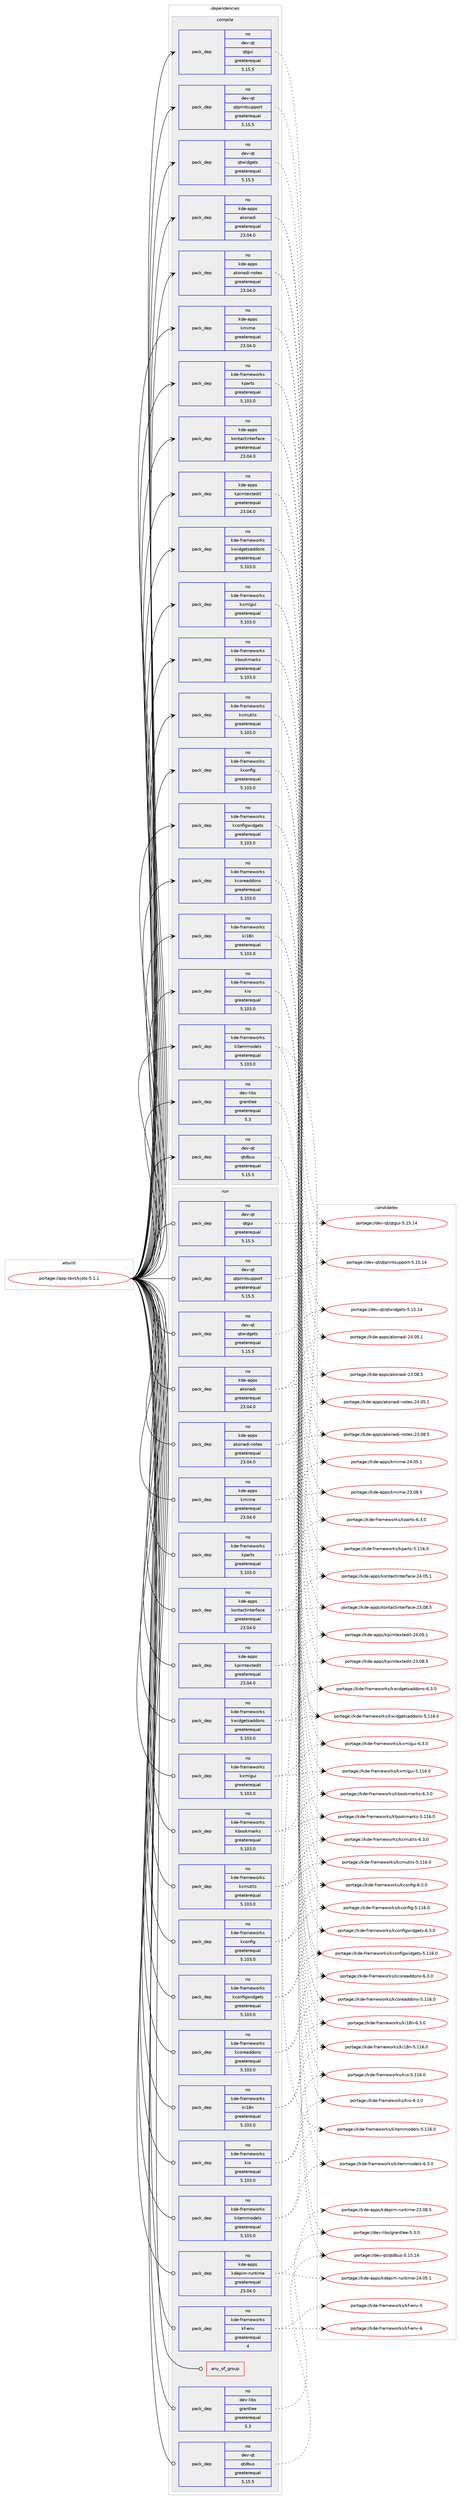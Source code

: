 digraph prolog {

# *************
# Graph options
# *************

newrank=true;
concentrate=true;
compound=true;
graph [rankdir=LR,fontname=Helvetica,fontsize=10,ranksep=1.5];#, ranksep=2.5, nodesep=0.2];
edge  [arrowhead=vee];
node  [fontname=Helvetica,fontsize=10];

# **********
# The ebuild
# **********

subgraph cluster_leftcol {
color=gray;
rank=same;
label=<<i>ebuild</i>>;
id [label="portage://app-text/kjots-5.1.1", color=red, width=4, href="../app-text/kjots-5.1.1.svg"];
}

# ****************
# The dependencies
# ****************

subgraph cluster_midcol {
color=gray;
label=<<i>dependencies</i>>;
subgraph cluster_compile {
fillcolor="#eeeeee";
style=filled;
label=<<i>compile</i>>;
subgraph pack9746 {
dependency25062 [label=<<TABLE BORDER="0" CELLBORDER="1" CELLSPACING="0" CELLPADDING="4" WIDTH="220"><TR><TD ROWSPAN="6" CELLPADDING="30">pack_dep</TD></TR><TR><TD WIDTH="110">no</TD></TR><TR><TD>dev-libs</TD></TR><TR><TD>grantlee</TD></TR><TR><TD>greaterequal</TD></TR><TR><TD>5.3</TD></TR></TABLE>>, shape=none, color=blue];
}
id:e -> dependency25062:w [weight=20,style="solid",arrowhead="vee"];
# *** BEGIN UNKNOWN DEPENDENCY TYPE (TODO) ***
# id -> package_dependency(portage://app-text/kjots-5.1.1,install,no,dev-libs,ktextaddons,none,[,,],[slot(5)],[use(optenable(speech),none)])
# *** END UNKNOWN DEPENDENCY TYPE (TODO) ***

# *** BEGIN UNKNOWN DEPENDENCY TYPE (TODO) ***
# id -> package_dependency(portage://app-text/kjots-5.1.1,install,no,dev-qt,qtcore,none,[,,],[slot(5)],[])
# *** END UNKNOWN DEPENDENCY TYPE (TODO) ***

subgraph pack9747 {
dependency25063 [label=<<TABLE BORDER="0" CELLBORDER="1" CELLSPACING="0" CELLPADDING="4" WIDTH="220"><TR><TD ROWSPAN="6" CELLPADDING="30">pack_dep</TD></TR><TR><TD WIDTH="110">no</TD></TR><TR><TD>dev-qt</TD></TR><TR><TD>qtdbus</TD></TR><TR><TD>greaterequal</TD></TR><TR><TD>5.15.5</TD></TR></TABLE>>, shape=none, color=blue];
}
id:e -> dependency25063:w [weight=20,style="solid",arrowhead="vee"];
subgraph pack9748 {
dependency25064 [label=<<TABLE BORDER="0" CELLBORDER="1" CELLSPACING="0" CELLPADDING="4" WIDTH="220"><TR><TD ROWSPAN="6" CELLPADDING="30">pack_dep</TD></TR><TR><TD WIDTH="110">no</TD></TR><TR><TD>dev-qt</TD></TR><TR><TD>qtgui</TD></TR><TR><TD>greaterequal</TD></TR><TR><TD>5.15.5</TD></TR></TABLE>>, shape=none, color=blue];
}
id:e -> dependency25064:w [weight=20,style="solid",arrowhead="vee"];
subgraph pack9749 {
dependency25065 [label=<<TABLE BORDER="0" CELLBORDER="1" CELLSPACING="0" CELLPADDING="4" WIDTH="220"><TR><TD ROWSPAN="6" CELLPADDING="30">pack_dep</TD></TR><TR><TD WIDTH="110">no</TD></TR><TR><TD>dev-qt</TD></TR><TR><TD>qtprintsupport</TD></TR><TR><TD>greaterequal</TD></TR><TR><TD>5.15.5</TD></TR></TABLE>>, shape=none, color=blue];
}
id:e -> dependency25065:w [weight=20,style="solid",arrowhead="vee"];
subgraph pack9750 {
dependency25066 [label=<<TABLE BORDER="0" CELLBORDER="1" CELLSPACING="0" CELLPADDING="4" WIDTH="220"><TR><TD ROWSPAN="6" CELLPADDING="30">pack_dep</TD></TR><TR><TD WIDTH="110">no</TD></TR><TR><TD>dev-qt</TD></TR><TR><TD>qtwidgets</TD></TR><TR><TD>greaterequal</TD></TR><TR><TD>5.15.5</TD></TR></TABLE>>, shape=none, color=blue];
}
id:e -> dependency25066:w [weight=20,style="solid",arrowhead="vee"];
subgraph pack9751 {
dependency25067 [label=<<TABLE BORDER="0" CELLBORDER="1" CELLSPACING="0" CELLPADDING="4" WIDTH="220"><TR><TD ROWSPAN="6" CELLPADDING="30">pack_dep</TD></TR><TR><TD WIDTH="110">no</TD></TR><TR><TD>kde-apps</TD></TR><TR><TD>akonadi</TD></TR><TR><TD>greaterequal</TD></TR><TR><TD>23.04.0</TD></TR></TABLE>>, shape=none, color=blue];
}
id:e -> dependency25067:w [weight=20,style="solid",arrowhead="vee"];
subgraph pack9752 {
dependency25068 [label=<<TABLE BORDER="0" CELLBORDER="1" CELLSPACING="0" CELLPADDING="4" WIDTH="220"><TR><TD ROWSPAN="6" CELLPADDING="30">pack_dep</TD></TR><TR><TD WIDTH="110">no</TD></TR><TR><TD>kde-apps</TD></TR><TR><TD>akonadi-notes</TD></TR><TR><TD>greaterequal</TD></TR><TR><TD>23.04.0</TD></TR></TABLE>>, shape=none, color=blue];
}
id:e -> dependency25068:w [weight=20,style="solid",arrowhead="vee"];
subgraph pack9753 {
dependency25069 [label=<<TABLE BORDER="0" CELLBORDER="1" CELLSPACING="0" CELLPADDING="4" WIDTH="220"><TR><TD ROWSPAN="6" CELLPADDING="30">pack_dep</TD></TR><TR><TD WIDTH="110">no</TD></TR><TR><TD>kde-apps</TD></TR><TR><TD>kmime</TD></TR><TR><TD>greaterequal</TD></TR><TR><TD>23.04.0</TD></TR></TABLE>>, shape=none, color=blue];
}
id:e -> dependency25069:w [weight=20,style="solid",arrowhead="vee"];
subgraph pack9754 {
dependency25070 [label=<<TABLE BORDER="0" CELLBORDER="1" CELLSPACING="0" CELLPADDING="4" WIDTH="220"><TR><TD ROWSPAN="6" CELLPADDING="30">pack_dep</TD></TR><TR><TD WIDTH="110">no</TD></TR><TR><TD>kde-apps</TD></TR><TR><TD>kontactinterface</TD></TR><TR><TD>greaterequal</TD></TR><TR><TD>23.04.0</TD></TR></TABLE>>, shape=none, color=blue];
}
id:e -> dependency25070:w [weight=20,style="solid",arrowhead="vee"];
subgraph pack9755 {
dependency25071 [label=<<TABLE BORDER="0" CELLBORDER="1" CELLSPACING="0" CELLPADDING="4" WIDTH="220"><TR><TD ROWSPAN="6" CELLPADDING="30">pack_dep</TD></TR><TR><TD WIDTH="110">no</TD></TR><TR><TD>kde-apps</TD></TR><TR><TD>kpimtextedit</TD></TR><TR><TD>greaterequal</TD></TR><TR><TD>23.04.0</TD></TR></TABLE>>, shape=none, color=blue];
}
id:e -> dependency25071:w [weight=20,style="solid",arrowhead="vee"];
subgraph pack9756 {
dependency25072 [label=<<TABLE BORDER="0" CELLBORDER="1" CELLSPACING="0" CELLPADDING="4" WIDTH="220"><TR><TD ROWSPAN="6" CELLPADDING="30">pack_dep</TD></TR><TR><TD WIDTH="110">no</TD></TR><TR><TD>kde-frameworks</TD></TR><TR><TD>kbookmarks</TD></TR><TR><TD>greaterequal</TD></TR><TR><TD>5.103.0</TD></TR></TABLE>>, shape=none, color=blue];
}
id:e -> dependency25072:w [weight=20,style="solid",arrowhead="vee"];
subgraph pack9757 {
dependency25073 [label=<<TABLE BORDER="0" CELLBORDER="1" CELLSPACING="0" CELLPADDING="4" WIDTH="220"><TR><TD ROWSPAN="6" CELLPADDING="30">pack_dep</TD></TR><TR><TD WIDTH="110">no</TD></TR><TR><TD>kde-frameworks</TD></TR><TR><TD>kcmutils</TD></TR><TR><TD>greaterequal</TD></TR><TR><TD>5.103.0</TD></TR></TABLE>>, shape=none, color=blue];
}
id:e -> dependency25073:w [weight=20,style="solid",arrowhead="vee"];
subgraph pack9758 {
dependency25074 [label=<<TABLE BORDER="0" CELLBORDER="1" CELLSPACING="0" CELLPADDING="4" WIDTH="220"><TR><TD ROWSPAN="6" CELLPADDING="30">pack_dep</TD></TR><TR><TD WIDTH="110">no</TD></TR><TR><TD>kde-frameworks</TD></TR><TR><TD>kconfig</TD></TR><TR><TD>greaterequal</TD></TR><TR><TD>5.103.0</TD></TR></TABLE>>, shape=none, color=blue];
}
id:e -> dependency25074:w [weight=20,style="solid",arrowhead="vee"];
subgraph pack9759 {
dependency25075 [label=<<TABLE BORDER="0" CELLBORDER="1" CELLSPACING="0" CELLPADDING="4" WIDTH="220"><TR><TD ROWSPAN="6" CELLPADDING="30">pack_dep</TD></TR><TR><TD WIDTH="110">no</TD></TR><TR><TD>kde-frameworks</TD></TR><TR><TD>kconfigwidgets</TD></TR><TR><TD>greaterequal</TD></TR><TR><TD>5.103.0</TD></TR></TABLE>>, shape=none, color=blue];
}
id:e -> dependency25075:w [weight=20,style="solid",arrowhead="vee"];
subgraph pack9760 {
dependency25076 [label=<<TABLE BORDER="0" CELLBORDER="1" CELLSPACING="0" CELLPADDING="4" WIDTH="220"><TR><TD ROWSPAN="6" CELLPADDING="30">pack_dep</TD></TR><TR><TD WIDTH="110">no</TD></TR><TR><TD>kde-frameworks</TD></TR><TR><TD>kcoreaddons</TD></TR><TR><TD>greaterequal</TD></TR><TR><TD>5.103.0</TD></TR></TABLE>>, shape=none, color=blue];
}
id:e -> dependency25076:w [weight=20,style="solid",arrowhead="vee"];
subgraph pack9761 {
dependency25077 [label=<<TABLE BORDER="0" CELLBORDER="1" CELLSPACING="0" CELLPADDING="4" WIDTH="220"><TR><TD ROWSPAN="6" CELLPADDING="30">pack_dep</TD></TR><TR><TD WIDTH="110">no</TD></TR><TR><TD>kde-frameworks</TD></TR><TR><TD>ki18n</TD></TR><TR><TD>greaterequal</TD></TR><TR><TD>5.103.0</TD></TR></TABLE>>, shape=none, color=blue];
}
id:e -> dependency25077:w [weight=20,style="solid",arrowhead="vee"];
subgraph pack9762 {
dependency25078 [label=<<TABLE BORDER="0" CELLBORDER="1" CELLSPACING="0" CELLPADDING="4" WIDTH="220"><TR><TD ROWSPAN="6" CELLPADDING="30">pack_dep</TD></TR><TR><TD WIDTH="110">no</TD></TR><TR><TD>kde-frameworks</TD></TR><TR><TD>kio</TD></TR><TR><TD>greaterequal</TD></TR><TR><TD>5.103.0</TD></TR></TABLE>>, shape=none, color=blue];
}
id:e -> dependency25078:w [weight=20,style="solid",arrowhead="vee"];
subgraph pack9763 {
dependency25079 [label=<<TABLE BORDER="0" CELLBORDER="1" CELLSPACING="0" CELLPADDING="4" WIDTH="220"><TR><TD ROWSPAN="6" CELLPADDING="30">pack_dep</TD></TR><TR><TD WIDTH="110">no</TD></TR><TR><TD>kde-frameworks</TD></TR><TR><TD>kitemmodels</TD></TR><TR><TD>greaterequal</TD></TR><TR><TD>5.103.0</TD></TR></TABLE>>, shape=none, color=blue];
}
id:e -> dependency25079:w [weight=20,style="solid",arrowhead="vee"];
subgraph pack9764 {
dependency25080 [label=<<TABLE BORDER="0" CELLBORDER="1" CELLSPACING="0" CELLPADDING="4" WIDTH="220"><TR><TD ROWSPAN="6" CELLPADDING="30">pack_dep</TD></TR><TR><TD WIDTH="110">no</TD></TR><TR><TD>kde-frameworks</TD></TR><TR><TD>kparts</TD></TR><TR><TD>greaterequal</TD></TR><TR><TD>5.103.0</TD></TR></TABLE>>, shape=none, color=blue];
}
id:e -> dependency25080:w [weight=20,style="solid",arrowhead="vee"];
subgraph pack9765 {
dependency25081 [label=<<TABLE BORDER="0" CELLBORDER="1" CELLSPACING="0" CELLPADDING="4" WIDTH="220"><TR><TD ROWSPAN="6" CELLPADDING="30">pack_dep</TD></TR><TR><TD WIDTH="110">no</TD></TR><TR><TD>kde-frameworks</TD></TR><TR><TD>kwidgetsaddons</TD></TR><TR><TD>greaterequal</TD></TR><TR><TD>5.103.0</TD></TR></TABLE>>, shape=none, color=blue];
}
id:e -> dependency25081:w [weight=20,style="solid",arrowhead="vee"];
subgraph pack9766 {
dependency25082 [label=<<TABLE BORDER="0" CELLBORDER="1" CELLSPACING="0" CELLPADDING="4" WIDTH="220"><TR><TD ROWSPAN="6" CELLPADDING="30">pack_dep</TD></TR><TR><TD WIDTH="110">no</TD></TR><TR><TD>kde-frameworks</TD></TR><TR><TD>kxmlgui</TD></TR><TR><TD>greaterequal</TD></TR><TR><TD>5.103.0</TD></TR></TABLE>>, shape=none, color=blue];
}
id:e -> dependency25082:w [weight=20,style="solid",arrowhead="vee"];
}
subgraph cluster_compileandrun {
fillcolor="#eeeeee";
style=filled;
label=<<i>compile and run</i>>;
}
subgraph cluster_run {
fillcolor="#eeeeee";
style=filled;
label=<<i>run</i>>;
subgraph any421 {
dependency25083 [label=<<TABLE BORDER="0" CELLBORDER="1" CELLSPACING="0" CELLPADDING="4"><TR><TD CELLPADDING="10">any_of_group</TD></TR></TABLE>>, shape=none, color=red];# *** BEGIN UNKNOWN DEPENDENCY TYPE (TODO) ***
# dependency25083 -> package_dependency(portage://app-text/kjots-5.1.1,run,no,kde-frameworks,breeze-icons,none,[,,],any_different_slot,[])
# *** END UNKNOWN DEPENDENCY TYPE (TODO) ***

# *** BEGIN UNKNOWN DEPENDENCY TYPE (TODO) ***
# dependency25083 -> package_dependency(portage://app-text/kjots-5.1.1,run,no,kde-frameworks,oxygen-icons,none,[,,],any_different_slot,[])
# *** END UNKNOWN DEPENDENCY TYPE (TODO) ***

}
id:e -> dependency25083:w [weight=20,style="solid",arrowhead="odot"];
subgraph pack9767 {
dependency25084 [label=<<TABLE BORDER="0" CELLBORDER="1" CELLSPACING="0" CELLPADDING="4" WIDTH="220"><TR><TD ROWSPAN="6" CELLPADDING="30">pack_dep</TD></TR><TR><TD WIDTH="110">no</TD></TR><TR><TD>dev-libs</TD></TR><TR><TD>grantlee</TD></TR><TR><TD>greaterequal</TD></TR><TR><TD>5.3</TD></TR></TABLE>>, shape=none, color=blue];
}
id:e -> dependency25084:w [weight=20,style="solid",arrowhead="odot"];
# *** BEGIN UNKNOWN DEPENDENCY TYPE (TODO) ***
# id -> package_dependency(portage://app-text/kjots-5.1.1,run,no,dev-libs,ktextaddons,none,[,,],[slot(5)],[use(optenable(speech),none)])
# *** END UNKNOWN DEPENDENCY TYPE (TODO) ***

# *** BEGIN UNKNOWN DEPENDENCY TYPE (TODO) ***
# id -> package_dependency(portage://app-text/kjots-5.1.1,run,no,dev-qt,qtcore,none,[,,],[slot(5)],[])
# *** END UNKNOWN DEPENDENCY TYPE (TODO) ***

subgraph pack9768 {
dependency25085 [label=<<TABLE BORDER="0" CELLBORDER="1" CELLSPACING="0" CELLPADDING="4" WIDTH="220"><TR><TD ROWSPAN="6" CELLPADDING="30">pack_dep</TD></TR><TR><TD WIDTH="110">no</TD></TR><TR><TD>dev-qt</TD></TR><TR><TD>qtdbus</TD></TR><TR><TD>greaterequal</TD></TR><TR><TD>5.15.5</TD></TR></TABLE>>, shape=none, color=blue];
}
id:e -> dependency25085:w [weight=20,style="solid",arrowhead="odot"];
subgraph pack9769 {
dependency25086 [label=<<TABLE BORDER="0" CELLBORDER="1" CELLSPACING="0" CELLPADDING="4" WIDTH="220"><TR><TD ROWSPAN="6" CELLPADDING="30">pack_dep</TD></TR><TR><TD WIDTH="110">no</TD></TR><TR><TD>dev-qt</TD></TR><TR><TD>qtgui</TD></TR><TR><TD>greaterequal</TD></TR><TR><TD>5.15.5</TD></TR></TABLE>>, shape=none, color=blue];
}
id:e -> dependency25086:w [weight=20,style="solid",arrowhead="odot"];
subgraph pack9770 {
dependency25087 [label=<<TABLE BORDER="0" CELLBORDER="1" CELLSPACING="0" CELLPADDING="4" WIDTH="220"><TR><TD ROWSPAN="6" CELLPADDING="30">pack_dep</TD></TR><TR><TD WIDTH="110">no</TD></TR><TR><TD>dev-qt</TD></TR><TR><TD>qtprintsupport</TD></TR><TR><TD>greaterequal</TD></TR><TR><TD>5.15.5</TD></TR></TABLE>>, shape=none, color=blue];
}
id:e -> dependency25087:w [weight=20,style="solid",arrowhead="odot"];
subgraph pack9771 {
dependency25088 [label=<<TABLE BORDER="0" CELLBORDER="1" CELLSPACING="0" CELLPADDING="4" WIDTH="220"><TR><TD ROWSPAN="6" CELLPADDING="30">pack_dep</TD></TR><TR><TD WIDTH="110">no</TD></TR><TR><TD>dev-qt</TD></TR><TR><TD>qtwidgets</TD></TR><TR><TD>greaterequal</TD></TR><TR><TD>5.15.5</TD></TR></TABLE>>, shape=none, color=blue];
}
id:e -> dependency25088:w [weight=20,style="solid",arrowhead="odot"];
subgraph pack9772 {
dependency25089 [label=<<TABLE BORDER="0" CELLBORDER="1" CELLSPACING="0" CELLPADDING="4" WIDTH="220"><TR><TD ROWSPAN="6" CELLPADDING="30">pack_dep</TD></TR><TR><TD WIDTH="110">no</TD></TR><TR><TD>kde-apps</TD></TR><TR><TD>akonadi</TD></TR><TR><TD>greaterequal</TD></TR><TR><TD>23.04.0</TD></TR></TABLE>>, shape=none, color=blue];
}
id:e -> dependency25089:w [weight=20,style="solid",arrowhead="odot"];
subgraph pack9773 {
dependency25090 [label=<<TABLE BORDER="0" CELLBORDER="1" CELLSPACING="0" CELLPADDING="4" WIDTH="220"><TR><TD ROWSPAN="6" CELLPADDING="30">pack_dep</TD></TR><TR><TD WIDTH="110">no</TD></TR><TR><TD>kde-apps</TD></TR><TR><TD>akonadi-notes</TD></TR><TR><TD>greaterequal</TD></TR><TR><TD>23.04.0</TD></TR></TABLE>>, shape=none, color=blue];
}
id:e -> dependency25090:w [weight=20,style="solid",arrowhead="odot"];
subgraph pack9774 {
dependency25091 [label=<<TABLE BORDER="0" CELLBORDER="1" CELLSPACING="0" CELLPADDING="4" WIDTH="220"><TR><TD ROWSPAN="6" CELLPADDING="30">pack_dep</TD></TR><TR><TD WIDTH="110">no</TD></TR><TR><TD>kde-apps</TD></TR><TR><TD>kdepim-runtime</TD></TR><TR><TD>greaterequal</TD></TR><TR><TD>23.04.0</TD></TR></TABLE>>, shape=none, color=blue];
}
id:e -> dependency25091:w [weight=20,style="solid",arrowhead="odot"];
subgraph pack9775 {
dependency25092 [label=<<TABLE BORDER="0" CELLBORDER="1" CELLSPACING="0" CELLPADDING="4" WIDTH="220"><TR><TD ROWSPAN="6" CELLPADDING="30">pack_dep</TD></TR><TR><TD WIDTH="110">no</TD></TR><TR><TD>kde-apps</TD></TR><TR><TD>kmime</TD></TR><TR><TD>greaterequal</TD></TR><TR><TD>23.04.0</TD></TR></TABLE>>, shape=none, color=blue];
}
id:e -> dependency25092:w [weight=20,style="solid",arrowhead="odot"];
subgraph pack9776 {
dependency25093 [label=<<TABLE BORDER="0" CELLBORDER="1" CELLSPACING="0" CELLPADDING="4" WIDTH="220"><TR><TD ROWSPAN="6" CELLPADDING="30">pack_dep</TD></TR><TR><TD WIDTH="110">no</TD></TR><TR><TD>kde-apps</TD></TR><TR><TD>kontactinterface</TD></TR><TR><TD>greaterequal</TD></TR><TR><TD>23.04.0</TD></TR></TABLE>>, shape=none, color=blue];
}
id:e -> dependency25093:w [weight=20,style="solid",arrowhead="odot"];
subgraph pack9777 {
dependency25094 [label=<<TABLE BORDER="0" CELLBORDER="1" CELLSPACING="0" CELLPADDING="4" WIDTH="220"><TR><TD ROWSPAN="6" CELLPADDING="30">pack_dep</TD></TR><TR><TD WIDTH="110">no</TD></TR><TR><TD>kde-apps</TD></TR><TR><TD>kpimtextedit</TD></TR><TR><TD>greaterequal</TD></TR><TR><TD>23.04.0</TD></TR></TABLE>>, shape=none, color=blue];
}
id:e -> dependency25094:w [weight=20,style="solid",arrowhead="odot"];
subgraph pack9778 {
dependency25095 [label=<<TABLE BORDER="0" CELLBORDER="1" CELLSPACING="0" CELLPADDING="4" WIDTH="220"><TR><TD ROWSPAN="6" CELLPADDING="30">pack_dep</TD></TR><TR><TD WIDTH="110">no</TD></TR><TR><TD>kde-frameworks</TD></TR><TR><TD>kbookmarks</TD></TR><TR><TD>greaterequal</TD></TR><TR><TD>5.103.0</TD></TR></TABLE>>, shape=none, color=blue];
}
id:e -> dependency25095:w [weight=20,style="solid",arrowhead="odot"];
subgraph pack9779 {
dependency25096 [label=<<TABLE BORDER="0" CELLBORDER="1" CELLSPACING="0" CELLPADDING="4" WIDTH="220"><TR><TD ROWSPAN="6" CELLPADDING="30">pack_dep</TD></TR><TR><TD WIDTH="110">no</TD></TR><TR><TD>kde-frameworks</TD></TR><TR><TD>kcmutils</TD></TR><TR><TD>greaterequal</TD></TR><TR><TD>5.103.0</TD></TR></TABLE>>, shape=none, color=blue];
}
id:e -> dependency25096:w [weight=20,style="solid",arrowhead="odot"];
subgraph pack9780 {
dependency25097 [label=<<TABLE BORDER="0" CELLBORDER="1" CELLSPACING="0" CELLPADDING="4" WIDTH="220"><TR><TD ROWSPAN="6" CELLPADDING="30">pack_dep</TD></TR><TR><TD WIDTH="110">no</TD></TR><TR><TD>kde-frameworks</TD></TR><TR><TD>kconfig</TD></TR><TR><TD>greaterequal</TD></TR><TR><TD>5.103.0</TD></TR></TABLE>>, shape=none, color=blue];
}
id:e -> dependency25097:w [weight=20,style="solid",arrowhead="odot"];
subgraph pack9781 {
dependency25098 [label=<<TABLE BORDER="0" CELLBORDER="1" CELLSPACING="0" CELLPADDING="4" WIDTH="220"><TR><TD ROWSPAN="6" CELLPADDING="30">pack_dep</TD></TR><TR><TD WIDTH="110">no</TD></TR><TR><TD>kde-frameworks</TD></TR><TR><TD>kconfigwidgets</TD></TR><TR><TD>greaterequal</TD></TR><TR><TD>5.103.0</TD></TR></TABLE>>, shape=none, color=blue];
}
id:e -> dependency25098:w [weight=20,style="solid",arrowhead="odot"];
subgraph pack9782 {
dependency25099 [label=<<TABLE BORDER="0" CELLBORDER="1" CELLSPACING="0" CELLPADDING="4" WIDTH="220"><TR><TD ROWSPAN="6" CELLPADDING="30">pack_dep</TD></TR><TR><TD WIDTH="110">no</TD></TR><TR><TD>kde-frameworks</TD></TR><TR><TD>kcoreaddons</TD></TR><TR><TD>greaterequal</TD></TR><TR><TD>5.103.0</TD></TR></TABLE>>, shape=none, color=blue];
}
id:e -> dependency25099:w [weight=20,style="solid",arrowhead="odot"];
subgraph pack9783 {
dependency25100 [label=<<TABLE BORDER="0" CELLBORDER="1" CELLSPACING="0" CELLPADDING="4" WIDTH="220"><TR><TD ROWSPAN="6" CELLPADDING="30">pack_dep</TD></TR><TR><TD WIDTH="110">no</TD></TR><TR><TD>kde-frameworks</TD></TR><TR><TD>kf-env</TD></TR><TR><TD>greaterequal</TD></TR><TR><TD>4</TD></TR></TABLE>>, shape=none, color=blue];
}
id:e -> dependency25100:w [weight=20,style="solid",arrowhead="odot"];
subgraph pack9784 {
dependency25101 [label=<<TABLE BORDER="0" CELLBORDER="1" CELLSPACING="0" CELLPADDING="4" WIDTH="220"><TR><TD ROWSPAN="6" CELLPADDING="30">pack_dep</TD></TR><TR><TD WIDTH="110">no</TD></TR><TR><TD>kde-frameworks</TD></TR><TR><TD>ki18n</TD></TR><TR><TD>greaterequal</TD></TR><TR><TD>5.103.0</TD></TR></TABLE>>, shape=none, color=blue];
}
id:e -> dependency25101:w [weight=20,style="solid",arrowhead="odot"];
subgraph pack9785 {
dependency25102 [label=<<TABLE BORDER="0" CELLBORDER="1" CELLSPACING="0" CELLPADDING="4" WIDTH="220"><TR><TD ROWSPAN="6" CELLPADDING="30">pack_dep</TD></TR><TR><TD WIDTH="110">no</TD></TR><TR><TD>kde-frameworks</TD></TR><TR><TD>kio</TD></TR><TR><TD>greaterequal</TD></TR><TR><TD>5.103.0</TD></TR></TABLE>>, shape=none, color=blue];
}
id:e -> dependency25102:w [weight=20,style="solid",arrowhead="odot"];
subgraph pack9786 {
dependency25103 [label=<<TABLE BORDER="0" CELLBORDER="1" CELLSPACING="0" CELLPADDING="4" WIDTH="220"><TR><TD ROWSPAN="6" CELLPADDING="30">pack_dep</TD></TR><TR><TD WIDTH="110">no</TD></TR><TR><TD>kde-frameworks</TD></TR><TR><TD>kitemmodels</TD></TR><TR><TD>greaterequal</TD></TR><TR><TD>5.103.0</TD></TR></TABLE>>, shape=none, color=blue];
}
id:e -> dependency25103:w [weight=20,style="solid",arrowhead="odot"];
subgraph pack9787 {
dependency25104 [label=<<TABLE BORDER="0" CELLBORDER="1" CELLSPACING="0" CELLPADDING="4" WIDTH="220"><TR><TD ROWSPAN="6" CELLPADDING="30">pack_dep</TD></TR><TR><TD WIDTH="110">no</TD></TR><TR><TD>kde-frameworks</TD></TR><TR><TD>kparts</TD></TR><TR><TD>greaterequal</TD></TR><TR><TD>5.103.0</TD></TR></TABLE>>, shape=none, color=blue];
}
id:e -> dependency25104:w [weight=20,style="solid",arrowhead="odot"];
subgraph pack9788 {
dependency25105 [label=<<TABLE BORDER="0" CELLBORDER="1" CELLSPACING="0" CELLPADDING="4" WIDTH="220"><TR><TD ROWSPAN="6" CELLPADDING="30">pack_dep</TD></TR><TR><TD WIDTH="110">no</TD></TR><TR><TD>kde-frameworks</TD></TR><TR><TD>kwidgetsaddons</TD></TR><TR><TD>greaterequal</TD></TR><TR><TD>5.103.0</TD></TR></TABLE>>, shape=none, color=blue];
}
id:e -> dependency25105:w [weight=20,style="solid",arrowhead="odot"];
subgraph pack9789 {
dependency25106 [label=<<TABLE BORDER="0" CELLBORDER="1" CELLSPACING="0" CELLPADDING="4" WIDTH="220"><TR><TD ROWSPAN="6" CELLPADDING="30">pack_dep</TD></TR><TR><TD WIDTH="110">no</TD></TR><TR><TD>kde-frameworks</TD></TR><TR><TD>kxmlgui</TD></TR><TR><TD>greaterequal</TD></TR><TR><TD>5.103.0</TD></TR></TABLE>>, shape=none, color=blue];
}
id:e -> dependency25106:w [weight=20,style="solid",arrowhead="odot"];
}
}

# **************
# The candidates
# **************

subgraph cluster_choices {
rank=same;
color=gray;
label=<<i>candidates</i>>;

subgraph choice9746 {
color=black;
nodesep=1;
choice10010111845108105981154710311497110116108101101455346514648 [label="portage://dev-libs/grantlee-5.3.0", color=red, width=4,href="../dev-libs/grantlee-5.3.0.svg"];
dependency25062:e -> choice10010111845108105981154710311497110116108101101455346514648:w [style=dotted,weight="100"];
}
subgraph choice9747 {
color=black;
nodesep=1;
choice1001011184511311647113116100981171154553464953464952 [label="portage://dev-qt/qtdbus-5.15.14", color=red, width=4,href="../dev-qt/qtdbus-5.15.14.svg"];
dependency25063:e -> choice1001011184511311647113116100981171154553464953464952:w [style=dotted,weight="100"];
}
subgraph choice9748 {
color=black;
nodesep=1;
choice10010111845113116471131161031171054553464953464952 [label="portage://dev-qt/qtgui-5.15.14", color=red, width=4,href="../dev-qt/qtgui-5.15.14.svg"];
dependency25064:e -> choice10010111845113116471131161031171054553464953464952:w [style=dotted,weight="100"];
}
subgraph choice9749 {
color=black;
nodesep=1;
choice10010111845113116471131161121141051101161151171121121111141164553464953464952 [label="portage://dev-qt/qtprintsupport-5.15.14", color=red, width=4,href="../dev-qt/qtprintsupport-5.15.14.svg"];
dependency25065:e -> choice10010111845113116471131161121141051101161151171121121111141164553464953464952:w [style=dotted,weight="100"];
}
subgraph choice9750 {
color=black;
nodesep=1;
choice10010111845113116471131161191051001031011161154553464953464952 [label="portage://dev-qt/qtwidgets-5.15.14", color=red, width=4,href="../dev-qt/qtwidgets-5.15.14.svg"];
dependency25066:e -> choice10010111845113116471131161191051001031011161154553464953464952:w [style=dotted,weight="100"];
}
subgraph choice9751 {
color=black;
nodesep=1;
choice10710010145971121121154797107111110971001054550514648564653 [label="portage://kde-apps/akonadi-23.08.5", color=red, width=4,href="../kde-apps/akonadi-23.08.5.svg"];
choice10710010145971121121154797107111110971001054550524648534649 [label="portage://kde-apps/akonadi-24.05.1", color=red, width=4,href="../kde-apps/akonadi-24.05.1.svg"];
dependency25067:e -> choice10710010145971121121154797107111110971001054550514648564653:w [style=dotted,weight="100"];
dependency25067:e -> choice10710010145971121121154797107111110971001054550524648534649:w [style=dotted,weight="100"];
}
subgraph choice9752 {
color=black;
nodesep=1;
choice1071001014597112112115479710711111097100105451101111161011154550514648564653 [label="portage://kde-apps/akonadi-notes-23.08.5", color=red, width=4,href="../kde-apps/akonadi-notes-23.08.5.svg"];
choice1071001014597112112115479710711111097100105451101111161011154550524648534649 [label="portage://kde-apps/akonadi-notes-24.05.1", color=red, width=4,href="../kde-apps/akonadi-notes-24.05.1.svg"];
dependency25068:e -> choice1071001014597112112115479710711111097100105451101111161011154550514648564653:w [style=dotted,weight="100"];
dependency25068:e -> choice1071001014597112112115479710711111097100105451101111161011154550524648534649:w [style=dotted,weight="100"];
}
subgraph choice9753 {
color=black;
nodesep=1;
choice1071001014597112112115471071091051091014550514648564653 [label="portage://kde-apps/kmime-23.08.5", color=red, width=4,href="../kde-apps/kmime-23.08.5.svg"];
choice1071001014597112112115471071091051091014550524648534649 [label="portage://kde-apps/kmime-24.05.1", color=red, width=4,href="../kde-apps/kmime-24.05.1.svg"];
dependency25069:e -> choice1071001014597112112115471071091051091014550514648564653:w [style=dotted,weight="100"];
dependency25069:e -> choice1071001014597112112115471071091051091014550524648534649:w [style=dotted,weight="100"];
}
subgraph choice9754 {
color=black;
nodesep=1;
choice107100101459711211211547107111110116979911610511011610111410297991014550514648564653 [label="portage://kde-apps/kontactinterface-23.08.5", color=red, width=4,href="../kde-apps/kontactinterface-23.08.5.svg"];
choice107100101459711211211547107111110116979911610511011610111410297991014550524648534649 [label="portage://kde-apps/kontactinterface-24.05.1", color=red, width=4,href="../kde-apps/kontactinterface-24.05.1.svg"];
dependency25070:e -> choice107100101459711211211547107111110116979911610511011610111410297991014550514648564653:w [style=dotted,weight="100"];
dependency25070:e -> choice107100101459711211211547107111110116979911610511011610111410297991014550524648534649:w [style=dotted,weight="100"];
}
subgraph choice9755 {
color=black;
nodesep=1;
choice1071001014597112112115471071121051091161011201161011001051164550514648564653 [label="portage://kde-apps/kpimtextedit-23.08.5", color=red, width=4,href="../kde-apps/kpimtextedit-23.08.5.svg"];
choice1071001014597112112115471071121051091161011201161011001051164550524648534649 [label="portage://kde-apps/kpimtextedit-24.05.1", color=red, width=4,href="../kde-apps/kpimtextedit-24.05.1.svg"];
dependency25071:e -> choice1071001014597112112115471071121051091161011201161011001051164550514648564653:w [style=dotted,weight="100"];
dependency25071:e -> choice1071001014597112112115471071121051091161011201161011001051164550524648534649:w [style=dotted,weight="100"];
}
subgraph choice9756 {
color=black;
nodesep=1;
choice10710010145102114971091011191111141071154710798111111107109971141071154553464949544648 [label="portage://kde-frameworks/kbookmarks-5.116.0", color=red, width=4,href="../kde-frameworks/kbookmarks-5.116.0.svg"];
choice1071001014510211497109101119111114107115471079811111110710997114107115455446514648 [label="portage://kde-frameworks/kbookmarks-6.3.0", color=red, width=4,href="../kde-frameworks/kbookmarks-6.3.0.svg"];
dependency25072:e -> choice10710010145102114971091011191111141071154710798111111107109971141071154553464949544648:w [style=dotted,weight="100"];
dependency25072:e -> choice1071001014510211497109101119111114107115471079811111110710997114107115455446514648:w [style=dotted,weight="100"];
}
subgraph choice9757 {
color=black;
nodesep=1;
choice107100101451021149710910111911111410711547107991091171161051081154553464949544648 [label="portage://kde-frameworks/kcmutils-5.116.0", color=red, width=4,href="../kde-frameworks/kcmutils-5.116.0.svg"];
choice10710010145102114971091011191111141071154710799109117116105108115455446514648 [label="portage://kde-frameworks/kcmutils-6.3.0", color=red, width=4,href="../kde-frameworks/kcmutils-6.3.0.svg"];
dependency25073:e -> choice107100101451021149710910111911111410711547107991091171161051081154553464949544648:w [style=dotted,weight="100"];
dependency25073:e -> choice10710010145102114971091011191111141071154710799109117116105108115455446514648:w [style=dotted,weight="100"];
}
subgraph choice9758 {
color=black;
nodesep=1;
choice107100101451021149710910111911111410711547107991111101021051034553464949544648 [label="portage://kde-frameworks/kconfig-5.116.0", color=red, width=4,href="../kde-frameworks/kconfig-5.116.0.svg"];
choice10710010145102114971091011191111141071154710799111110102105103455446514648 [label="portage://kde-frameworks/kconfig-6.3.0", color=red, width=4,href="../kde-frameworks/kconfig-6.3.0.svg"];
dependency25074:e -> choice107100101451021149710910111911111410711547107991111101021051034553464949544648:w [style=dotted,weight="100"];
dependency25074:e -> choice10710010145102114971091011191111141071154710799111110102105103455446514648:w [style=dotted,weight="100"];
}
subgraph choice9759 {
color=black;
nodesep=1;
choice107100101451021149710910111911111410711547107991111101021051031191051001031011161154553464949544648 [label="portage://kde-frameworks/kconfigwidgets-5.116.0", color=red, width=4,href="../kde-frameworks/kconfigwidgets-5.116.0.svg"];
choice10710010145102114971091011191111141071154710799111110102105103119105100103101116115455446514648 [label="portage://kde-frameworks/kconfigwidgets-6.3.0", color=red, width=4,href="../kde-frameworks/kconfigwidgets-6.3.0.svg"];
dependency25075:e -> choice107100101451021149710910111911111410711547107991111101021051031191051001031011161154553464949544648:w [style=dotted,weight="100"];
dependency25075:e -> choice10710010145102114971091011191111141071154710799111110102105103119105100103101116115455446514648:w [style=dotted,weight="100"];
}
subgraph choice9760 {
color=black;
nodesep=1;
choice10710010145102114971091011191111141071154710799111114101971001001111101154553464949544648 [label="portage://kde-frameworks/kcoreaddons-5.116.0", color=red, width=4,href="../kde-frameworks/kcoreaddons-5.116.0.svg"];
choice1071001014510211497109101119111114107115471079911111410197100100111110115455446514648 [label="portage://kde-frameworks/kcoreaddons-6.3.0", color=red, width=4,href="../kde-frameworks/kcoreaddons-6.3.0.svg"];
dependency25076:e -> choice10710010145102114971091011191111141071154710799111114101971001001111101154553464949544648:w [style=dotted,weight="100"];
dependency25076:e -> choice1071001014510211497109101119111114107115471079911111410197100100111110115455446514648:w [style=dotted,weight="100"];
}
subgraph choice9761 {
color=black;
nodesep=1;
choice10710010145102114971091011191111141071154710710549561104553464949544648 [label="portage://kde-frameworks/ki18n-5.116.0", color=red, width=4,href="../kde-frameworks/ki18n-5.116.0.svg"];
choice1071001014510211497109101119111114107115471071054956110455446514648 [label="portage://kde-frameworks/ki18n-6.3.0", color=red, width=4,href="../kde-frameworks/ki18n-6.3.0.svg"];
dependency25077:e -> choice10710010145102114971091011191111141071154710710549561104553464949544648:w [style=dotted,weight="100"];
dependency25077:e -> choice1071001014510211497109101119111114107115471071054956110455446514648:w [style=dotted,weight="100"];
}
subgraph choice9762 {
color=black;
nodesep=1;
choice1071001014510211497109101119111114107115471071051114553464949544648 [label="portage://kde-frameworks/kio-5.116.0", color=red, width=4,href="../kde-frameworks/kio-5.116.0.svg"];
choice107100101451021149710910111911111410711547107105111455446514648 [label="portage://kde-frameworks/kio-6.3.0", color=red, width=4,href="../kde-frameworks/kio-6.3.0.svg"];
dependency25078:e -> choice1071001014510211497109101119111114107115471071051114553464949544648:w [style=dotted,weight="100"];
dependency25078:e -> choice107100101451021149710910111911111410711547107105111455446514648:w [style=dotted,weight="100"];
}
subgraph choice9763 {
color=black;
nodesep=1;
choice1071001014510211497109101119111114107115471071051161011091091111001011081154553464949544648 [label="portage://kde-frameworks/kitemmodels-5.116.0", color=red, width=4,href="../kde-frameworks/kitemmodels-5.116.0.svg"];
choice107100101451021149710910111911111410711547107105116101109109111100101108115455446514648 [label="portage://kde-frameworks/kitemmodels-6.3.0", color=red, width=4,href="../kde-frameworks/kitemmodels-6.3.0.svg"];
dependency25079:e -> choice1071001014510211497109101119111114107115471071051161011091091111001011081154553464949544648:w [style=dotted,weight="100"];
dependency25079:e -> choice107100101451021149710910111911111410711547107105116101109109111100101108115455446514648:w [style=dotted,weight="100"];
}
subgraph choice9764 {
color=black;
nodesep=1;
choice107100101451021149710910111911111410711547107112971141161154553464949544648 [label="portage://kde-frameworks/kparts-5.116.0", color=red, width=4,href="../kde-frameworks/kparts-5.116.0.svg"];
choice10710010145102114971091011191111141071154710711297114116115455446514648 [label="portage://kde-frameworks/kparts-6.3.0", color=red, width=4,href="../kde-frameworks/kparts-6.3.0.svg"];
dependency25080:e -> choice107100101451021149710910111911111410711547107112971141161154553464949544648:w [style=dotted,weight="100"];
dependency25080:e -> choice10710010145102114971091011191111141071154710711297114116115455446514648:w [style=dotted,weight="100"];
}
subgraph choice9765 {
color=black;
nodesep=1;
choice107100101451021149710910111911111410711547107119105100103101116115971001001111101154553464949544648 [label="portage://kde-frameworks/kwidgetsaddons-5.116.0", color=red, width=4,href="../kde-frameworks/kwidgetsaddons-5.116.0.svg"];
choice10710010145102114971091011191111141071154710711910510010310111611597100100111110115455446514648 [label="portage://kde-frameworks/kwidgetsaddons-6.3.0", color=red, width=4,href="../kde-frameworks/kwidgetsaddons-6.3.0.svg"];
dependency25081:e -> choice107100101451021149710910111911111410711547107119105100103101116115971001001111101154553464949544648:w [style=dotted,weight="100"];
dependency25081:e -> choice10710010145102114971091011191111141071154710711910510010310111611597100100111110115455446514648:w [style=dotted,weight="100"];
}
subgraph choice9766 {
color=black;
nodesep=1;
choice1071001014510211497109101119111114107115471071201091081031171054553464949544648 [label="portage://kde-frameworks/kxmlgui-5.116.0", color=red, width=4,href="../kde-frameworks/kxmlgui-5.116.0.svg"];
choice107100101451021149710910111911111410711547107120109108103117105455446514648 [label="portage://kde-frameworks/kxmlgui-6.3.0", color=red, width=4,href="../kde-frameworks/kxmlgui-6.3.0.svg"];
dependency25082:e -> choice1071001014510211497109101119111114107115471071201091081031171054553464949544648:w [style=dotted,weight="100"];
dependency25082:e -> choice107100101451021149710910111911111410711547107120109108103117105455446514648:w [style=dotted,weight="100"];
}
subgraph choice9767 {
color=black;
nodesep=1;
choice10010111845108105981154710311497110116108101101455346514648 [label="portage://dev-libs/grantlee-5.3.0", color=red, width=4,href="../dev-libs/grantlee-5.3.0.svg"];
dependency25084:e -> choice10010111845108105981154710311497110116108101101455346514648:w [style=dotted,weight="100"];
}
subgraph choice9768 {
color=black;
nodesep=1;
choice1001011184511311647113116100981171154553464953464952 [label="portage://dev-qt/qtdbus-5.15.14", color=red, width=4,href="../dev-qt/qtdbus-5.15.14.svg"];
dependency25085:e -> choice1001011184511311647113116100981171154553464953464952:w [style=dotted,weight="100"];
}
subgraph choice9769 {
color=black;
nodesep=1;
choice10010111845113116471131161031171054553464953464952 [label="portage://dev-qt/qtgui-5.15.14", color=red, width=4,href="../dev-qt/qtgui-5.15.14.svg"];
dependency25086:e -> choice10010111845113116471131161031171054553464953464952:w [style=dotted,weight="100"];
}
subgraph choice9770 {
color=black;
nodesep=1;
choice10010111845113116471131161121141051101161151171121121111141164553464953464952 [label="portage://dev-qt/qtprintsupport-5.15.14", color=red, width=4,href="../dev-qt/qtprintsupport-5.15.14.svg"];
dependency25087:e -> choice10010111845113116471131161121141051101161151171121121111141164553464953464952:w [style=dotted,weight="100"];
}
subgraph choice9771 {
color=black;
nodesep=1;
choice10010111845113116471131161191051001031011161154553464953464952 [label="portage://dev-qt/qtwidgets-5.15.14", color=red, width=4,href="../dev-qt/qtwidgets-5.15.14.svg"];
dependency25088:e -> choice10010111845113116471131161191051001031011161154553464953464952:w [style=dotted,weight="100"];
}
subgraph choice9772 {
color=black;
nodesep=1;
choice10710010145971121121154797107111110971001054550514648564653 [label="portage://kde-apps/akonadi-23.08.5", color=red, width=4,href="../kde-apps/akonadi-23.08.5.svg"];
choice10710010145971121121154797107111110971001054550524648534649 [label="portage://kde-apps/akonadi-24.05.1", color=red, width=4,href="../kde-apps/akonadi-24.05.1.svg"];
dependency25089:e -> choice10710010145971121121154797107111110971001054550514648564653:w [style=dotted,weight="100"];
dependency25089:e -> choice10710010145971121121154797107111110971001054550524648534649:w [style=dotted,weight="100"];
}
subgraph choice9773 {
color=black;
nodesep=1;
choice1071001014597112112115479710711111097100105451101111161011154550514648564653 [label="portage://kde-apps/akonadi-notes-23.08.5", color=red, width=4,href="../kde-apps/akonadi-notes-23.08.5.svg"];
choice1071001014597112112115479710711111097100105451101111161011154550524648534649 [label="portage://kde-apps/akonadi-notes-24.05.1", color=red, width=4,href="../kde-apps/akonadi-notes-24.05.1.svg"];
dependency25090:e -> choice1071001014597112112115479710711111097100105451101111161011154550514648564653:w [style=dotted,weight="100"];
dependency25090:e -> choice1071001014597112112115479710711111097100105451101111161011154550524648534649:w [style=dotted,weight="100"];
}
subgraph choice9774 {
color=black;
nodesep=1;
choice107100101459711211211547107100101112105109451141171101161051091014550514648564653 [label="portage://kde-apps/kdepim-runtime-23.08.5", color=red, width=4,href="../kde-apps/kdepim-runtime-23.08.5.svg"];
choice107100101459711211211547107100101112105109451141171101161051091014550524648534649 [label="portage://kde-apps/kdepim-runtime-24.05.1", color=red, width=4,href="../kde-apps/kdepim-runtime-24.05.1.svg"];
dependency25091:e -> choice107100101459711211211547107100101112105109451141171101161051091014550514648564653:w [style=dotted,weight="100"];
dependency25091:e -> choice107100101459711211211547107100101112105109451141171101161051091014550524648534649:w [style=dotted,weight="100"];
}
subgraph choice9775 {
color=black;
nodesep=1;
choice1071001014597112112115471071091051091014550514648564653 [label="portage://kde-apps/kmime-23.08.5", color=red, width=4,href="../kde-apps/kmime-23.08.5.svg"];
choice1071001014597112112115471071091051091014550524648534649 [label="portage://kde-apps/kmime-24.05.1", color=red, width=4,href="../kde-apps/kmime-24.05.1.svg"];
dependency25092:e -> choice1071001014597112112115471071091051091014550514648564653:w [style=dotted,weight="100"];
dependency25092:e -> choice1071001014597112112115471071091051091014550524648534649:w [style=dotted,weight="100"];
}
subgraph choice9776 {
color=black;
nodesep=1;
choice107100101459711211211547107111110116979911610511011610111410297991014550514648564653 [label="portage://kde-apps/kontactinterface-23.08.5", color=red, width=4,href="../kde-apps/kontactinterface-23.08.5.svg"];
choice107100101459711211211547107111110116979911610511011610111410297991014550524648534649 [label="portage://kde-apps/kontactinterface-24.05.1", color=red, width=4,href="../kde-apps/kontactinterface-24.05.1.svg"];
dependency25093:e -> choice107100101459711211211547107111110116979911610511011610111410297991014550514648564653:w [style=dotted,weight="100"];
dependency25093:e -> choice107100101459711211211547107111110116979911610511011610111410297991014550524648534649:w [style=dotted,weight="100"];
}
subgraph choice9777 {
color=black;
nodesep=1;
choice1071001014597112112115471071121051091161011201161011001051164550514648564653 [label="portage://kde-apps/kpimtextedit-23.08.5", color=red, width=4,href="../kde-apps/kpimtextedit-23.08.5.svg"];
choice1071001014597112112115471071121051091161011201161011001051164550524648534649 [label="portage://kde-apps/kpimtextedit-24.05.1", color=red, width=4,href="../kde-apps/kpimtextedit-24.05.1.svg"];
dependency25094:e -> choice1071001014597112112115471071121051091161011201161011001051164550514648564653:w [style=dotted,weight="100"];
dependency25094:e -> choice1071001014597112112115471071121051091161011201161011001051164550524648534649:w [style=dotted,weight="100"];
}
subgraph choice9778 {
color=black;
nodesep=1;
choice10710010145102114971091011191111141071154710798111111107109971141071154553464949544648 [label="portage://kde-frameworks/kbookmarks-5.116.0", color=red, width=4,href="../kde-frameworks/kbookmarks-5.116.0.svg"];
choice1071001014510211497109101119111114107115471079811111110710997114107115455446514648 [label="portage://kde-frameworks/kbookmarks-6.3.0", color=red, width=4,href="../kde-frameworks/kbookmarks-6.3.0.svg"];
dependency25095:e -> choice10710010145102114971091011191111141071154710798111111107109971141071154553464949544648:w [style=dotted,weight="100"];
dependency25095:e -> choice1071001014510211497109101119111114107115471079811111110710997114107115455446514648:w [style=dotted,weight="100"];
}
subgraph choice9779 {
color=black;
nodesep=1;
choice107100101451021149710910111911111410711547107991091171161051081154553464949544648 [label="portage://kde-frameworks/kcmutils-5.116.0", color=red, width=4,href="../kde-frameworks/kcmutils-5.116.0.svg"];
choice10710010145102114971091011191111141071154710799109117116105108115455446514648 [label="portage://kde-frameworks/kcmutils-6.3.0", color=red, width=4,href="../kde-frameworks/kcmutils-6.3.0.svg"];
dependency25096:e -> choice107100101451021149710910111911111410711547107991091171161051081154553464949544648:w [style=dotted,weight="100"];
dependency25096:e -> choice10710010145102114971091011191111141071154710799109117116105108115455446514648:w [style=dotted,weight="100"];
}
subgraph choice9780 {
color=black;
nodesep=1;
choice107100101451021149710910111911111410711547107991111101021051034553464949544648 [label="portage://kde-frameworks/kconfig-5.116.0", color=red, width=4,href="../kde-frameworks/kconfig-5.116.0.svg"];
choice10710010145102114971091011191111141071154710799111110102105103455446514648 [label="portage://kde-frameworks/kconfig-6.3.0", color=red, width=4,href="../kde-frameworks/kconfig-6.3.0.svg"];
dependency25097:e -> choice107100101451021149710910111911111410711547107991111101021051034553464949544648:w [style=dotted,weight="100"];
dependency25097:e -> choice10710010145102114971091011191111141071154710799111110102105103455446514648:w [style=dotted,weight="100"];
}
subgraph choice9781 {
color=black;
nodesep=1;
choice107100101451021149710910111911111410711547107991111101021051031191051001031011161154553464949544648 [label="portage://kde-frameworks/kconfigwidgets-5.116.0", color=red, width=4,href="../kde-frameworks/kconfigwidgets-5.116.0.svg"];
choice10710010145102114971091011191111141071154710799111110102105103119105100103101116115455446514648 [label="portage://kde-frameworks/kconfigwidgets-6.3.0", color=red, width=4,href="../kde-frameworks/kconfigwidgets-6.3.0.svg"];
dependency25098:e -> choice107100101451021149710910111911111410711547107991111101021051031191051001031011161154553464949544648:w [style=dotted,weight="100"];
dependency25098:e -> choice10710010145102114971091011191111141071154710799111110102105103119105100103101116115455446514648:w [style=dotted,weight="100"];
}
subgraph choice9782 {
color=black;
nodesep=1;
choice10710010145102114971091011191111141071154710799111114101971001001111101154553464949544648 [label="portage://kde-frameworks/kcoreaddons-5.116.0", color=red, width=4,href="../kde-frameworks/kcoreaddons-5.116.0.svg"];
choice1071001014510211497109101119111114107115471079911111410197100100111110115455446514648 [label="portage://kde-frameworks/kcoreaddons-6.3.0", color=red, width=4,href="../kde-frameworks/kcoreaddons-6.3.0.svg"];
dependency25099:e -> choice10710010145102114971091011191111141071154710799111114101971001001111101154553464949544648:w [style=dotted,weight="100"];
dependency25099:e -> choice1071001014510211497109101119111114107115471079911111410197100100111110115455446514648:w [style=dotted,weight="100"];
}
subgraph choice9783 {
color=black;
nodesep=1;
choice107100101451021149710910111911111410711547107102451011101184553 [label="portage://kde-frameworks/kf-env-5", color=red, width=4,href="../kde-frameworks/kf-env-5.svg"];
choice107100101451021149710910111911111410711547107102451011101184554 [label="portage://kde-frameworks/kf-env-6", color=red, width=4,href="../kde-frameworks/kf-env-6.svg"];
dependency25100:e -> choice107100101451021149710910111911111410711547107102451011101184553:w [style=dotted,weight="100"];
dependency25100:e -> choice107100101451021149710910111911111410711547107102451011101184554:w [style=dotted,weight="100"];
}
subgraph choice9784 {
color=black;
nodesep=1;
choice10710010145102114971091011191111141071154710710549561104553464949544648 [label="portage://kde-frameworks/ki18n-5.116.0", color=red, width=4,href="../kde-frameworks/ki18n-5.116.0.svg"];
choice1071001014510211497109101119111114107115471071054956110455446514648 [label="portage://kde-frameworks/ki18n-6.3.0", color=red, width=4,href="../kde-frameworks/ki18n-6.3.0.svg"];
dependency25101:e -> choice10710010145102114971091011191111141071154710710549561104553464949544648:w [style=dotted,weight="100"];
dependency25101:e -> choice1071001014510211497109101119111114107115471071054956110455446514648:w [style=dotted,weight="100"];
}
subgraph choice9785 {
color=black;
nodesep=1;
choice1071001014510211497109101119111114107115471071051114553464949544648 [label="portage://kde-frameworks/kio-5.116.0", color=red, width=4,href="../kde-frameworks/kio-5.116.0.svg"];
choice107100101451021149710910111911111410711547107105111455446514648 [label="portage://kde-frameworks/kio-6.3.0", color=red, width=4,href="../kde-frameworks/kio-6.3.0.svg"];
dependency25102:e -> choice1071001014510211497109101119111114107115471071051114553464949544648:w [style=dotted,weight="100"];
dependency25102:e -> choice107100101451021149710910111911111410711547107105111455446514648:w [style=dotted,weight="100"];
}
subgraph choice9786 {
color=black;
nodesep=1;
choice1071001014510211497109101119111114107115471071051161011091091111001011081154553464949544648 [label="portage://kde-frameworks/kitemmodels-5.116.0", color=red, width=4,href="../kde-frameworks/kitemmodels-5.116.0.svg"];
choice107100101451021149710910111911111410711547107105116101109109111100101108115455446514648 [label="portage://kde-frameworks/kitemmodels-6.3.0", color=red, width=4,href="../kde-frameworks/kitemmodels-6.3.0.svg"];
dependency25103:e -> choice1071001014510211497109101119111114107115471071051161011091091111001011081154553464949544648:w [style=dotted,weight="100"];
dependency25103:e -> choice107100101451021149710910111911111410711547107105116101109109111100101108115455446514648:w [style=dotted,weight="100"];
}
subgraph choice9787 {
color=black;
nodesep=1;
choice107100101451021149710910111911111410711547107112971141161154553464949544648 [label="portage://kde-frameworks/kparts-5.116.0", color=red, width=4,href="../kde-frameworks/kparts-5.116.0.svg"];
choice10710010145102114971091011191111141071154710711297114116115455446514648 [label="portage://kde-frameworks/kparts-6.3.0", color=red, width=4,href="../kde-frameworks/kparts-6.3.0.svg"];
dependency25104:e -> choice107100101451021149710910111911111410711547107112971141161154553464949544648:w [style=dotted,weight="100"];
dependency25104:e -> choice10710010145102114971091011191111141071154710711297114116115455446514648:w [style=dotted,weight="100"];
}
subgraph choice9788 {
color=black;
nodesep=1;
choice107100101451021149710910111911111410711547107119105100103101116115971001001111101154553464949544648 [label="portage://kde-frameworks/kwidgetsaddons-5.116.0", color=red, width=4,href="../kde-frameworks/kwidgetsaddons-5.116.0.svg"];
choice10710010145102114971091011191111141071154710711910510010310111611597100100111110115455446514648 [label="portage://kde-frameworks/kwidgetsaddons-6.3.0", color=red, width=4,href="../kde-frameworks/kwidgetsaddons-6.3.0.svg"];
dependency25105:e -> choice107100101451021149710910111911111410711547107119105100103101116115971001001111101154553464949544648:w [style=dotted,weight="100"];
dependency25105:e -> choice10710010145102114971091011191111141071154710711910510010310111611597100100111110115455446514648:w [style=dotted,weight="100"];
}
subgraph choice9789 {
color=black;
nodesep=1;
choice1071001014510211497109101119111114107115471071201091081031171054553464949544648 [label="portage://kde-frameworks/kxmlgui-5.116.0", color=red, width=4,href="../kde-frameworks/kxmlgui-5.116.0.svg"];
choice107100101451021149710910111911111410711547107120109108103117105455446514648 [label="portage://kde-frameworks/kxmlgui-6.3.0", color=red, width=4,href="../kde-frameworks/kxmlgui-6.3.0.svg"];
dependency25106:e -> choice1071001014510211497109101119111114107115471071201091081031171054553464949544648:w [style=dotted,weight="100"];
dependency25106:e -> choice107100101451021149710910111911111410711547107120109108103117105455446514648:w [style=dotted,weight="100"];
}
}

}

